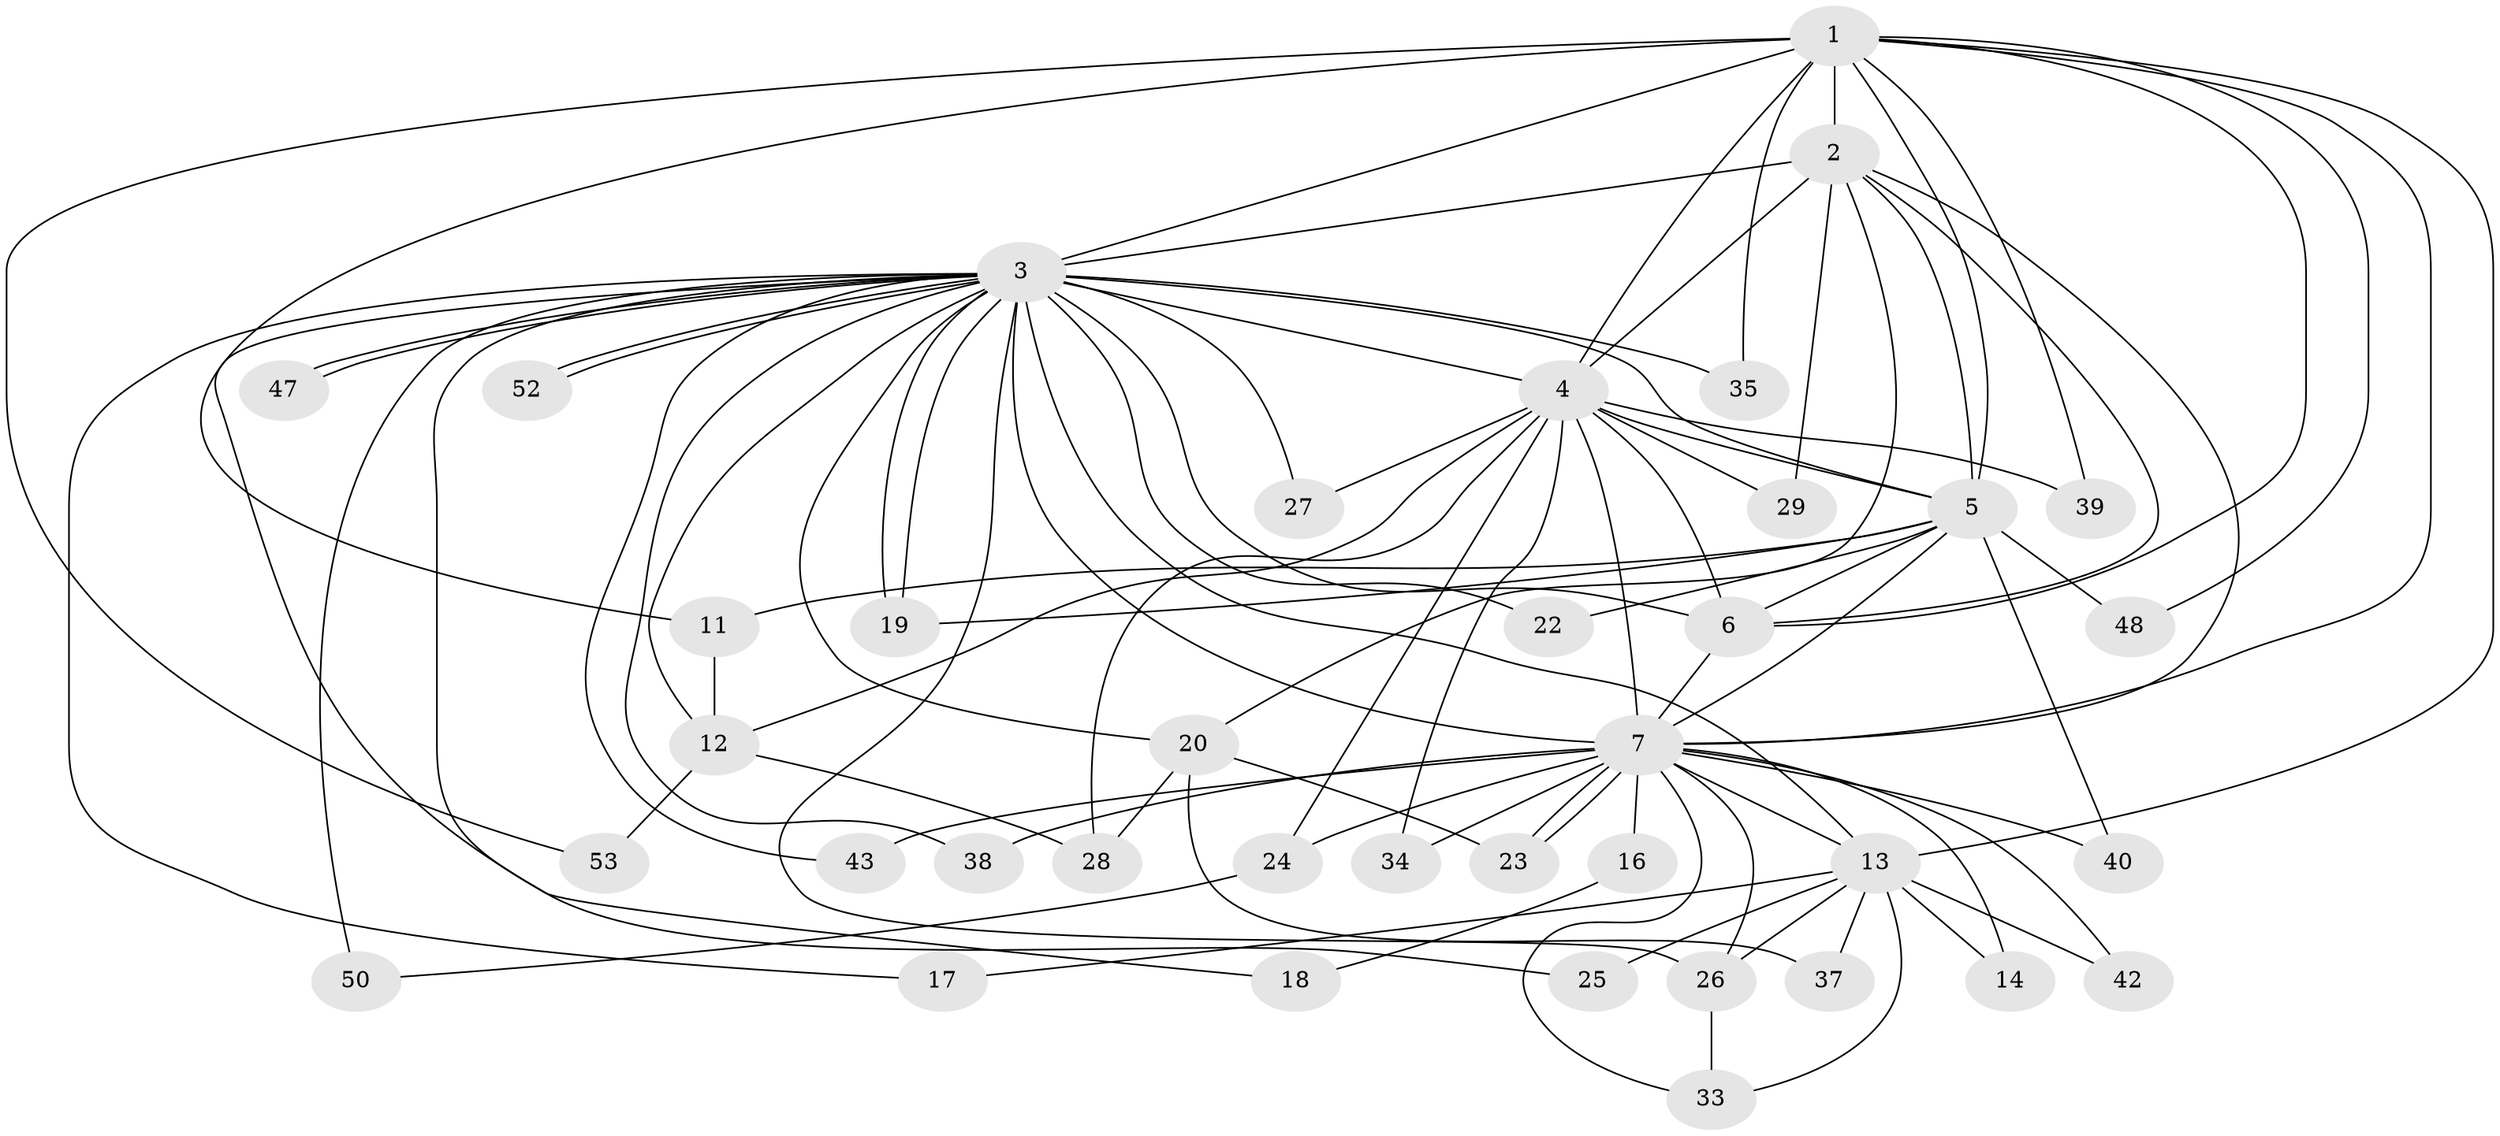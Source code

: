 // Generated by graph-tools (version 1.1) at 2025/51/02/27/25 19:51:48]
// undirected, 38 vertices, 89 edges
graph export_dot {
graph [start="1"]
  node [color=gray90,style=filled];
  1 [super="+46"];
  2 [super="+31"];
  3 [super="+9"];
  4 [super="+10"];
  5 [super="+32"];
  6 [super="+45"];
  7 [super="+8"];
  11;
  12 [super="+21"];
  13 [super="+15"];
  14;
  16;
  17;
  18;
  19 [super="+36"];
  20 [super="+44"];
  22 [super="+41"];
  23 [super="+49"];
  24;
  25;
  26 [super="+30"];
  27;
  28;
  29;
  33 [super="+51"];
  34;
  35;
  37;
  38;
  39;
  40;
  42;
  43;
  47;
  48;
  50;
  52;
  53;
  1 -- 2;
  1 -- 3 [weight=2];
  1 -- 4 [weight=2];
  1 -- 5;
  1 -- 6;
  1 -- 7 [weight=2];
  1 -- 11;
  1 -- 35;
  1 -- 39;
  1 -- 48;
  1 -- 53;
  1 -- 13;
  2 -- 3 [weight=3];
  2 -- 4 [weight=2];
  2 -- 5;
  2 -- 6;
  2 -- 7 [weight=2];
  2 -- 20;
  2 -- 29;
  3 -- 4 [weight=4];
  3 -- 5 [weight=2];
  3 -- 6 [weight=2];
  3 -- 7 [weight=4];
  3 -- 13;
  3 -- 18;
  3 -- 19;
  3 -- 19;
  3 -- 20;
  3 -- 25;
  3 -- 27;
  3 -- 35;
  3 -- 47;
  3 -- 47;
  3 -- 50;
  3 -- 52;
  3 -- 52;
  3 -- 38;
  3 -- 43;
  3 -- 12;
  3 -- 17;
  3 -- 22 [weight=2];
  3 -- 26;
  4 -- 5 [weight=2];
  4 -- 6 [weight=3];
  4 -- 7 [weight=4];
  4 -- 24;
  4 -- 27;
  4 -- 28;
  4 -- 34;
  4 -- 39;
  4 -- 12;
  4 -- 29;
  5 -- 6;
  5 -- 7 [weight=2];
  5 -- 11;
  5 -- 22;
  5 -- 40;
  5 -- 48;
  5 -- 19;
  6 -- 7 [weight=2];
  7 -- 14;
  7 -- 16 [weight=2];
  7 -- 23;
  7 -- 23;
  7 -- 24;
  7 -- 38;
  7 -- 40;
  7 -- 42;
  7 -- 33;
  7 -- 34;
  7 -- 43;
  7 -- 13 [weight=2];
  7 -- 26;
  11 -- 12;
  12 -- 28;
  12 -- 53;
  13 -- 14;
  13 -- 17;
  13 -- 25;
  13 -- 37;
  13 -- 42;
  13 -- 26;
  13 -- 33;
  16 -- 18;
  20 -- 37;
  20 -- 23;
  20 -- 28;
  24 -- 50;
  26 -- 33;
}
